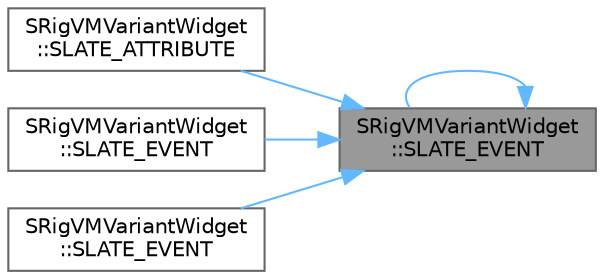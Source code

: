 digraph "SRigVMVariantWidget::SLATE_EVENT"
{
 // INTERACTIVE_SVG=YES
 // LATEX_PDF_SIZE
  bgcolor="transparent";
  edge [fontname=Helvetica,fontsize=10,labelfontname=Helvetica,labelfontsize=10];
  node [fontname=Helvetica,fontsize=10,shape=box,height=0.2,width=0.4];
  rankdir="RL";
  Node1 [id="Node000001",label="SRigVMVariantWidget\l::SLATE_EVENT",height=0.2,width=0.4,color="gray40", fillcolor="grey60", style="filled", fontcolor="black",tooltip=" "];
  Node1 -> Node2 [id="edge1_Node000001_Node000002",dir="back",color="steelblue1",style="solid",tooltip=" "];
  Node2 [id="Node000002",label="SRigVMVariantWidget\l::SLATE_ATTRIBUTE",height=0.2,width=0.4,color="grey40", fillcolor="white", style="filled",URL="$d6/dec/classSRigVMVariantWidget.html#aa6d5da090f10177349540d81aa3092cc",tooltip=" "];
  Node1 -> Node3 [id="edge2_Node000001_Node000003",dir="back",color="steelblue1",style="solid",tooltip=" "];
  Node3 [id="Node000003",label="SRigVMVariantWidget\l::SLATE_EVENT",height=0.2,width=0.4,color="grey40", fillcolor="white", style="filled",URL="$d6/dec/classSRigVMVariantWidget.html#a27216d1ab169fcbd7a89e0f6915175db",tooltip=" "];
  Node1 -> Node4 [id="edge3_Node000001_Node000004",dir="back",color="steelblue1",style="solid",tooltip=" "];
  Node4 [id="Node000004",label="SRigVMVariantWidget\l::SLATE_EVENT",height=0.2,width=0.4,color="grey40", fillcolor="white", style="filled",URL="$d6/dec/classSRigVMVariantWidget.html#a2244c703aaf4ae1eb4258dc24dfe4c76",tooltip=" "];
  Node1 -> Node1 [id="edge4_Node000001_Node000001",dir="back",color="steelblue1",style="solid",tooltip=" "];
}
